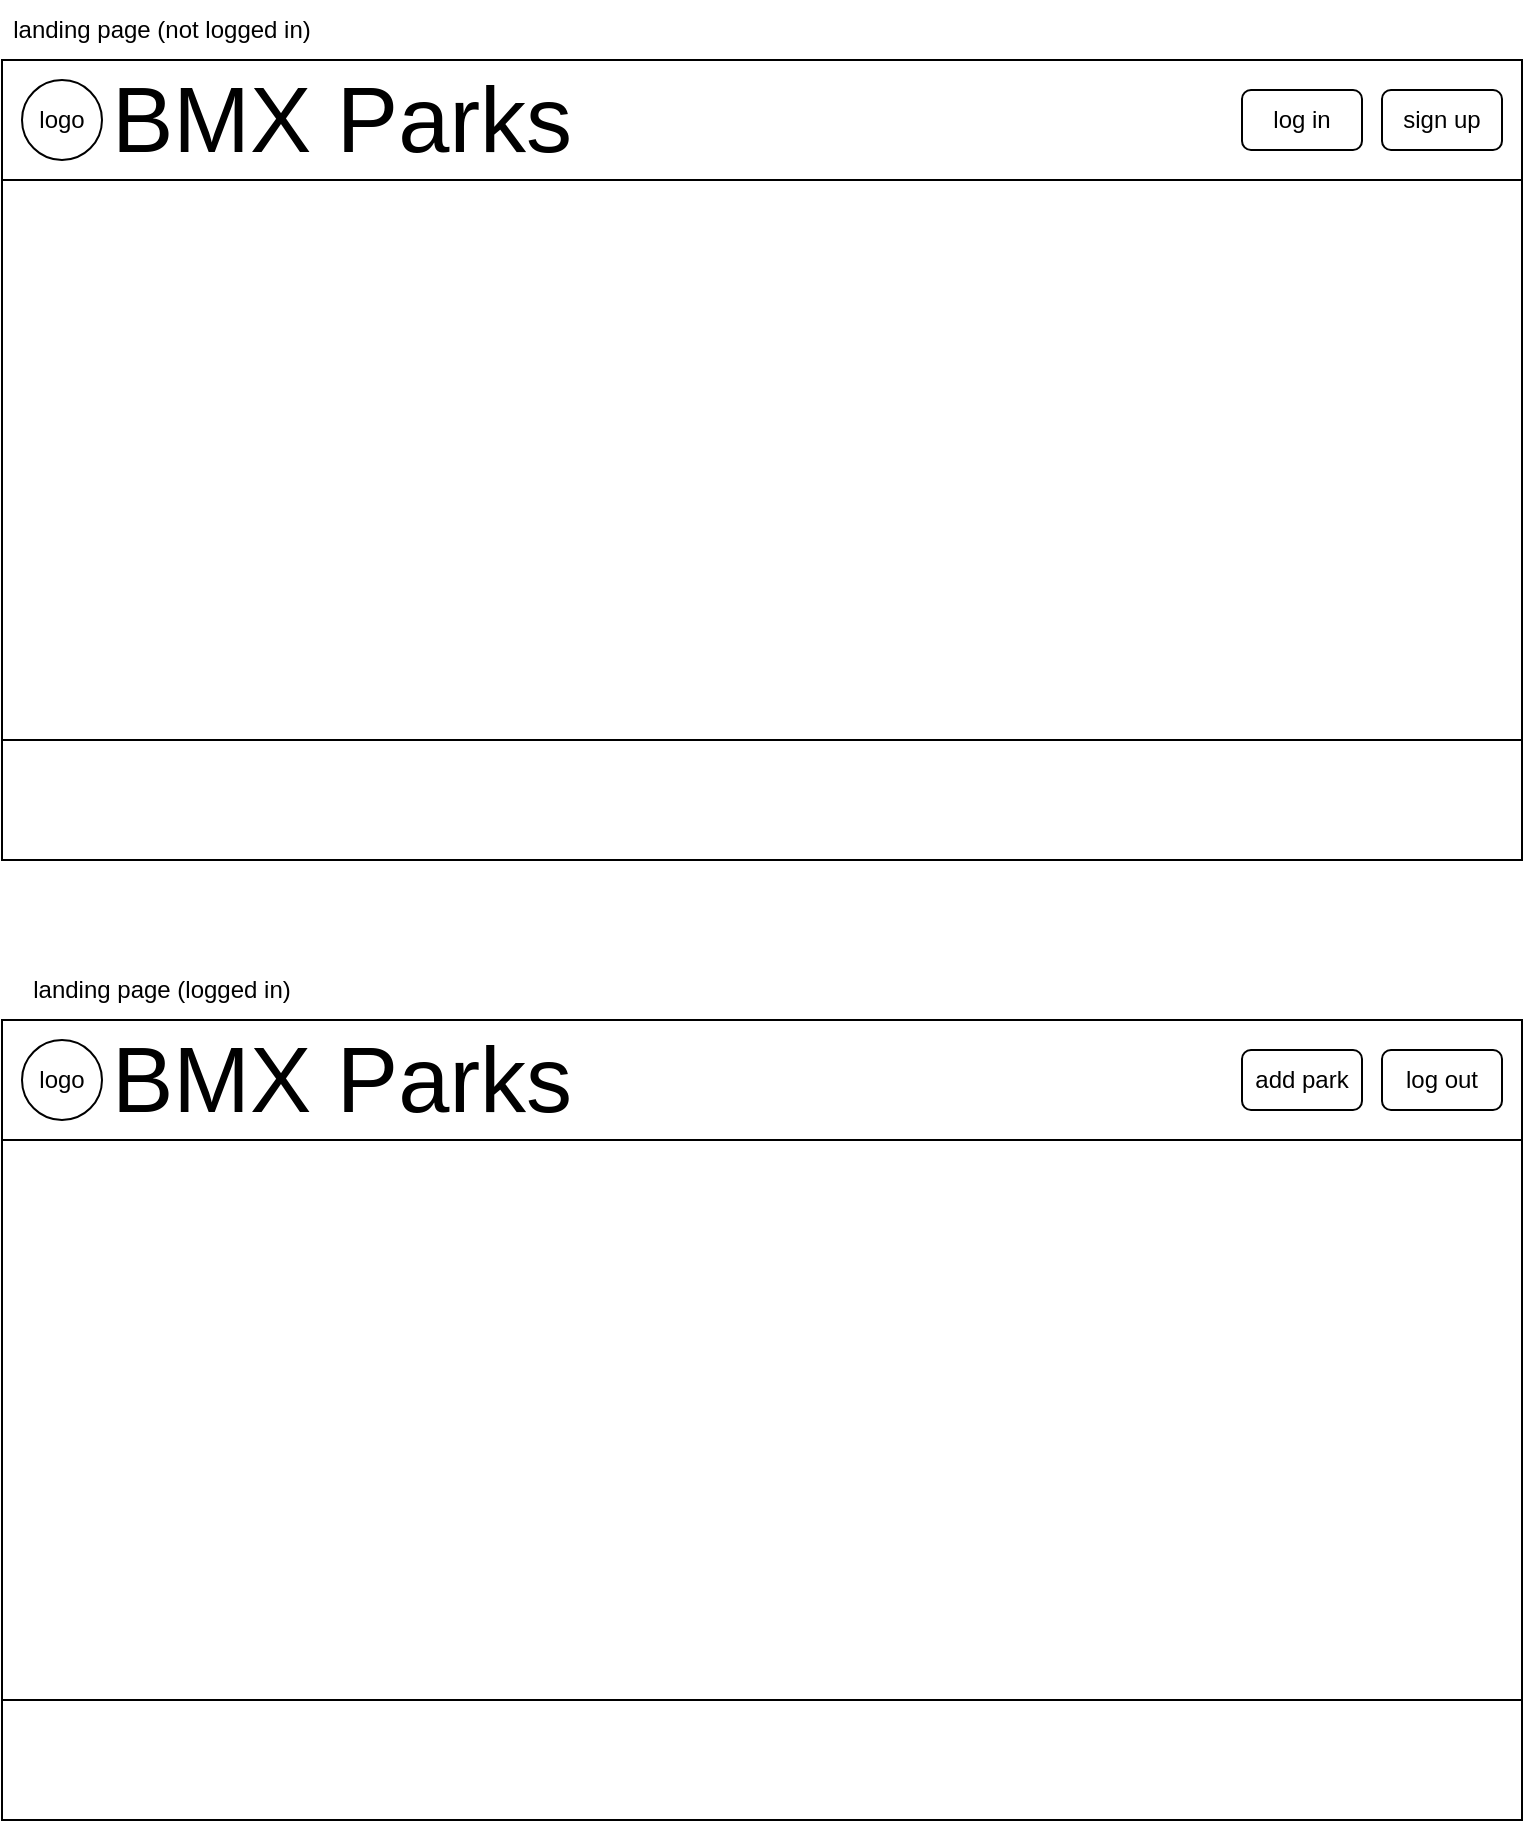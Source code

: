 <mxfile version="21.0.4" type="github">
  <diagram name="Page-1" id="PjYdMfMAm6-RAoaZJvZN">
    <mxGraphModel dx="1644" dy="430" grid="1" gridSize="10" guides="1" tooltips="1" connect="1" arrows="1" fold="1" page="1" pageScale="1" pageWidth="850" pageHeight="1100" math="0" shadow="0">
      <root>
        <mxCell id="0" />
        <mxCell id="1" parent="0" />
        <mxCell id="s2J0EijImsOUZ_7DQ-Y0-1" value="" style="rounded=0;whiteSpace=wrap;html=1;" vertex="1" parent="1">
          <mxGeometry x="-800" y="40" width="760" height="60" as="geometry" />
        </mxCell>
        <mxCell id="s2J0EijImsOUZ_7DQ-Y0-2" value="" style="ellipse;whiteSpace=wrap;html=1;aspect=fixed;" vertex="1" parent="1">
          <mxGeometry x="-790" y="50" width="40" height="40" as="geometry" />
        </mxCell>
        <mxCell id="s2J0EijImsOUZ_7DQ-Y0-3" value="&lt;font style=&quot;font-size: 46px;&quot;&gt;BMX Parks&lt;/font&gt;" style="text;html=1;strokeColor=none;fillColor=none;align=center;verticalAlign=middle;whiteSpace=wrap;rounded=0;" vertex="1" parent="1">
          <mxGeometry x="-750" y="50" width="240" height="40" as="geometry" />
        </mxCell>
        <mxCell id="s2J0EijImsOUZ_7DQ-Y0-4" value="logo" style="text;html=1;strokeColor=none;fillColor=none;align=center;verticalAlign=middle;whiteSpace=wrap;rounded=0;" vertex="1" parent="1">
          <mxGeometry x="-790" y="55" width="40" height="30" as="geometry" />
        </mxCell>
        <mxCell id="s2J0EijImsOUZ_7DQ-Y0-6" value="" style="rounded=1;whiteSpace=wrap;html=1;" vertex="1" parent="1">
          <mxGeometry x="-180" y="55" width="60" height="30" as="geometry" />
        </mxCell>
        <mxCell id="s2J0EijImsOUZ_7DQ-Y0-7" value="" style="rounded=1;whiteSpace=wrap;html=1;" vertex="1" parent="1">
          <mxGeometry x="-110" y="55" width="60" height="30" as="geometry" />
        </mxCell>
        <mxCell id="s2J0EijImsOUZ_7DQ-Y0-8" value="landing page (not logged in)" style="text;html=1;strokeColor=none;fillColor=none;align=center;verticalAlign=middle;whiteSpace=wrap;rounded=0;" vertex="1" parent="1">
          <mxGeometry x="-800" y="10" width="160" height="30" as="geometry" />
        </mxCell>
        <mxCell id="s2J0EijImsOUZ_7DQ-Y0-10" value="log in" style="text;html=1;strokeColor=none;fillColor=none;align=center;verticalAlign=middle;whiteSpace=wrap;rounded=0;" vertex="1" parent="1">
          <mxGeometry x="-175" y="55" width="50" height="30" as="geometry" />
        </mxCell>
        <mxCell id="s2J0EijImsOUZ_7DQ-Y0-12" value="sign up" style="text;html=1;strokeColor=none;fillColor=none;align=center;verticalAlign=middle;whiteSpace=wrap;rounded=0;" vertex="1" parent="1">
          <mxGeometry x="-110" y="60" width="60" height="20" as="geometry" />
        </mxCell>
        <mxCell id="s2J0EijImsOUZ_7DQ-Y0-13" value="" style="rounded=0;whiteSpace=wrap;html=1;" vertex="1" parent="1">
          <mxGeometry x="-800" y="100" width="760" height="280" as="geometry" />
        </mxCell>
        <mxCell id="s2J0EijImsOUZ_7DQ-Y0-14" value="" style="rounded=0;whiteSpace=wrap;html=1;" vertex="1" parent="1">
          <mxGeometry x="-800" y="380" width="760" height="60" as="geometry" />
        </mxCell>
        <mxCell id="s2J0EijImsOUZ_7DQ-Y0-15" value="" style="rounded=0;whiteSpace=wrap;html=1;" vertex="1" parent="1">
          <mxGeometry x="-800" y="520" width="760" height="60" as="geometry" />
        </mxCell>
        <mxCell id="s2J0EijImsOUZ_7DQ-Y0-16" value="" style="ellipse;whiteSpace=wrap;html=1;aspect=fixed;" vertex="1" parent="1">
          <mxGeometry x="-790" y="530" width="40" height="40" as="geometry" />
        </mxCell>
        <mxCell id="s2J0EijImsOUZ_7DQ-Y0-17" value="&lt;font style=&quot;font-size: 46px;&quot;&gt;BMX Parks&lt;/font&gt;" style="text;html=1;strokeColor=none;fillColor=none;align=center;verticalAlign=middle;whiteSpace=wrap;rounded=0;" vertex="1" parent="1">
          <mxGeometry x="-750" y="530" width="240" height="40" as="geometry" />
        </mxCell>
        <mxCell id="s2J0EijImsOUZ_7DQ-Y0-18" value="logo" style="text;html=1;strokeColor=none;fillColor=none;align=center;verticalAlign=middle;whiteSpace=wrap;rounded=0;" vertex="1" parent="1">
          <mxGeometry x="-790" y="535" width="40" height="30" as="geometry" />
        </mxCell>
        <mxCell id="s2J0EijImsOUZ_7DQ-Y0-19" value="" style="rounded=1;whiteSpace=wrap;html=1;" vertex="1" parent="1">
          <mxGeometry x="-180" y="535" width="60" height="30" as="geometry" />
        </mxCell>
        <mxCell id="s2J0EijImsOUZ_7DQ-Y0-20" value="" style="rounded=1;whiteSpace=wrap;html=1;" vertex="1" parent="1">
          <mxGeometry x="-110" y="535" width="60" height="30" as="geometry" />
        </mxCell>
        <mxCell id="s2J0EijImsOUZ_7DQ-Y0-21" value="landing page (logged in)" style="text;html=1;strokeColor=none;fillColor=none;align=center;verticalAlign=middle;whiteSpace=wrap;rounded=0;" vertex="1" parent="1">
          <mxGeometry x="-800" y="490" width="160" height="30" as="geometry" />
        </mxCell>
        <mxCell id="s2J0EijImsOUZ_7DQ-Y0-22" value="add park" style="text;html=1;strokeColor=none;fillColor=none;align=center;verticalAlign=middle;whiteSpace=wrap;rounded=0;" vertex="1" parent="1">
          <mxGeometry x="-175" y="535" width="50" height="30" as="geometry" />
        </mxCell>
        <mxCell id="s2J0EijImsOUZ_7DQ-Y0-23" value="log out" style="text;html=1;strokeColor=none;fillColor=none;align=center;verticalAlign=middle;whiteSpace=wrap;rounded=0;" vertex="1" parent="1">
          <mxGeometry x="-110" y="540" width="60" height="20" as="geometry" />
        </mxCell>
        <mxCell id="s2J0EijImsOUZ_7DQ-Y0-24" value="" style="rounded=0;whiteSpace=wrap;html=1;" vertex="1" parent="1">
          <mxGeometry x="-800" y="580" width="760" height="280" as="geometry" />
        </mxCell>
        <mxCell id="s2J0EijImsOUZ_7DQ-Y0-25" value="" style="rounded=0;whiteSpace=wrap;html=1;" vertex="1" parent="1">
          <mxGeometry x="-800" y="860" width="760" height="60" as="geometry" />
        </mxCell>
      </root>
    </mxGraphModel>
  </diagram>
</mxfile>
